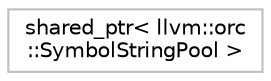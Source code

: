 digraph "Graphical Class Hierarchy"
{
 // LATEX_PDF_SIZE
  bgcolor="transparent";
  edge [fontname="Helvetica",fontsize="10",labelfontname="Helvetica",labelfontsize="10"];
  node [fontname="Helvetica",fontsize="10",shape=record];
  rankdir="LR";
  Node0 [label="shared_ptr\< llvm::orc\l::SymbolStringPool \>",height=0.2,width=0.4,color="grey75",tooltip=" "];
}
